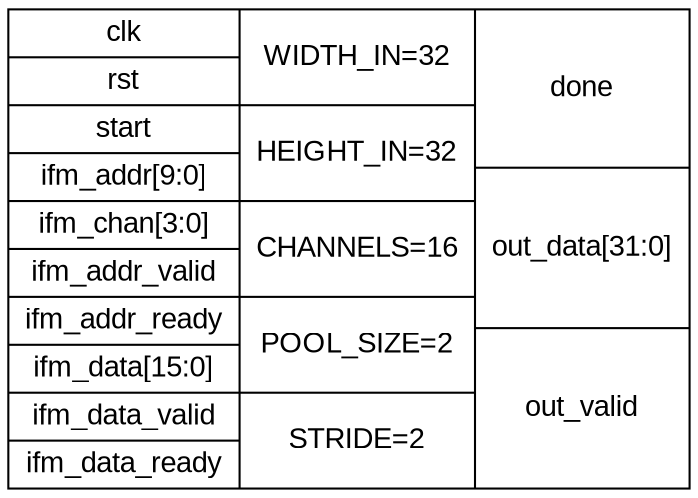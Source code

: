 digraph max_pool_mem_core {
    rankdir=LR;
    fontsize=12;
    fontname="Arial";

    node [shape=record, fontname="Arial"];

    max_pool_mem [label="{ 
        { clk | rst | start | ifm_addr[9:0] | ifm_chan[3:0] | ifm_addr_valid | ifm_addr_ready | ifm_data[15:0] | ifm_data_valid | ifm_data_ready } 
        | 
        { WIDTH_IN=32 | HEIGHT_IN=32 | CHANNELS=16 | POOL_SIZE=2 | STRIDE=2 } 
        | 
        { done | out_data[31:0] | out_valid } 
    }"];
}
